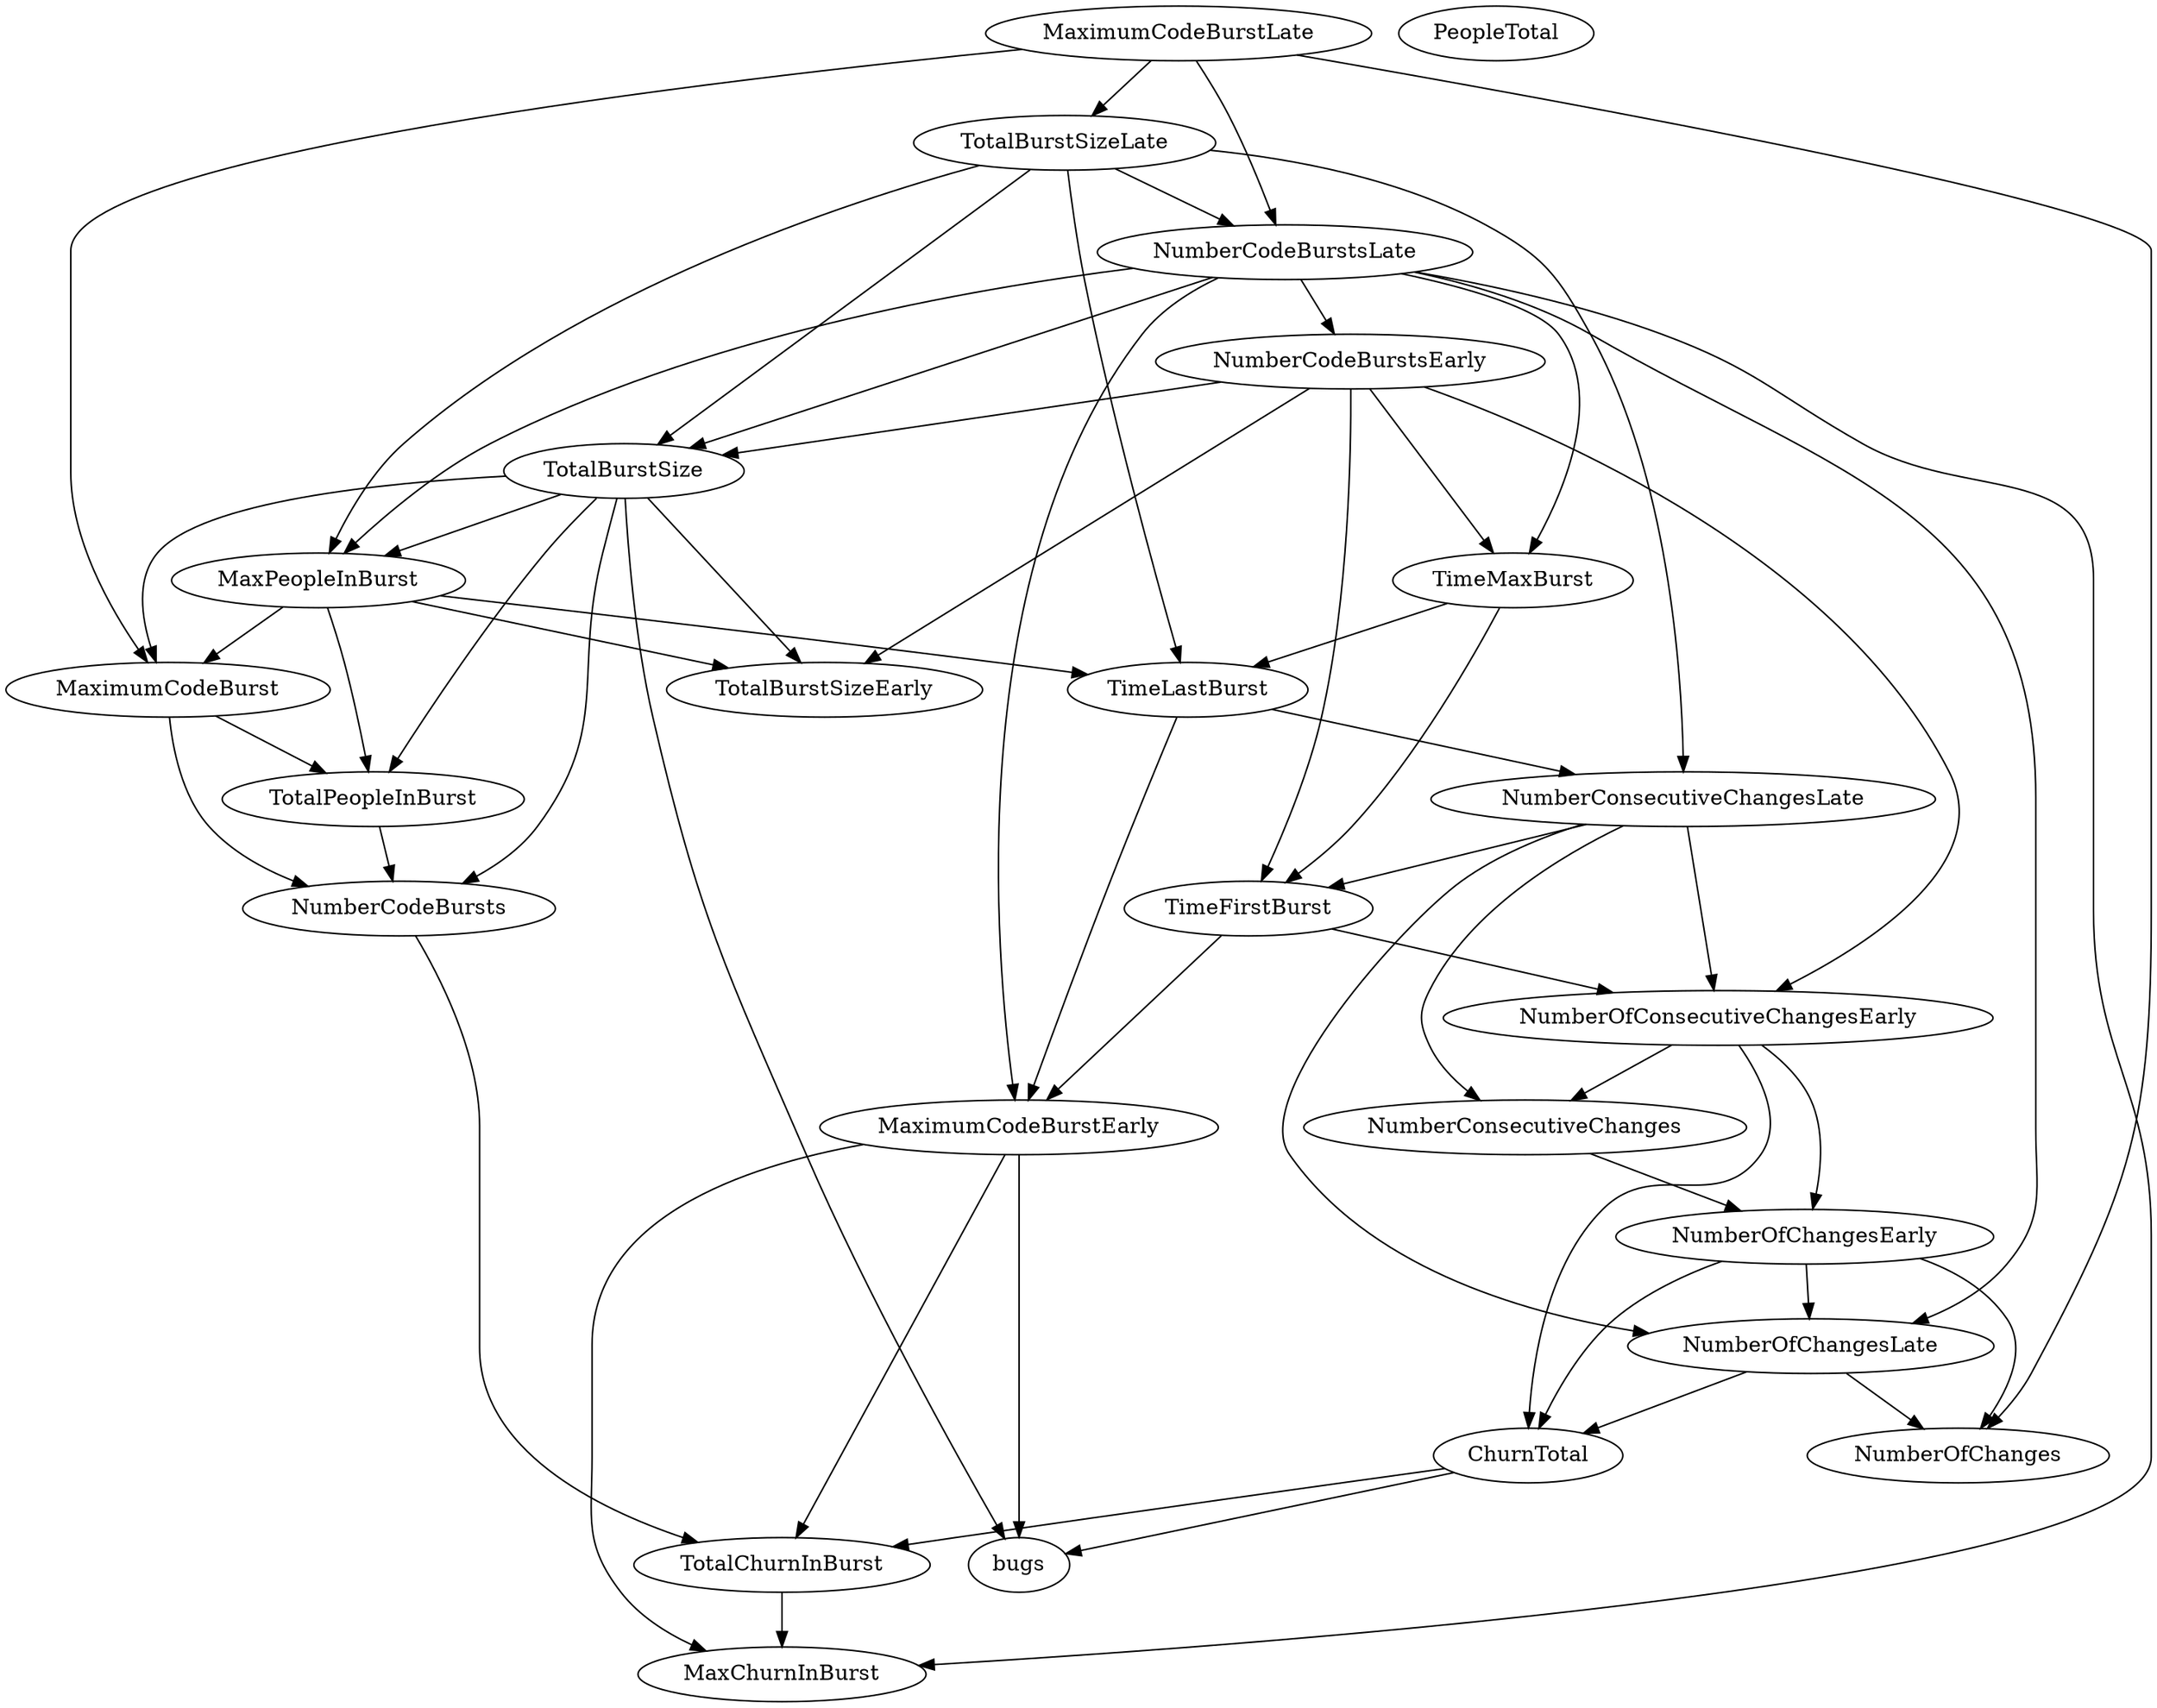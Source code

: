 digraph {
   TotalPeopleInBurst;
   MaximumCodeBurstLate;
   NumberOfChanges;
   MaxPeopleInBurst;
   TotalBurstSizeLate;
   NumberCodeBurstsLate;
   NumberOfChangesLate;
   NumberOfChangesEarly;
   MaxChurnInBurst;
   MaximumCodeBurstEarly;
   NumberCodeBurstsEarly;
   TimeFirstBurst;
   TotalChurnInBurst;
   ChurnTotal;
   MaximumCodeBurst;
   NumberOfConsecutiveChangesEarly;
   NumberConsecutiveChangesLate;
   TotalBurstSizeEarly;
   TotalBurstSize;
   TimeMaxBurst;
   NumberConsecutiveChanges;
   TimeLastBurst;
   NumberCodeBursts;
   PeopleTotal;
   bugs;
   TotalPeopleInBurst -> NumberCodeBursts;
   MaximumCodeBurstLate -> NumberOfChanges;
   MaximumCodeBurstLate -> TotalBurstSizeLate;
   MaximumCodeBurstLate -> NumberCodeBurstsLate;
   MaximumCodeBurstLate -> MaximumCodeBurst;
   MaxPeopleInBurst -> TotalPeopleInBurst;
   MaxPeopleInBurst -> MaximumCodeBurst;
   MaxPeopleInBurst -> TotalBurstSizeEarly;
   MaxPeopleInBurst -> TimeLastBurst;
   TotalBurstSizeLate -> MaxPeopleInBurst;
   TotalBurstSizeLate -> NumberCodeBurstsLate;
   TotalBurstSizeLate -> NumberConsecutiveChangesLate;
   TotalBurstSizeLate -> TotalBurstSize;
   TotalBurstSizeLate -> TimeLastBurst;
   NumberCodeBurstsLate -> MaxPeopleInBurst;
   NumberCodeBurstsLate -> NumberOfChangesLate;
   NumberCodeBurstsLate -> MaxChurnInBurst;
   NumberCodeBurstsLate -> MaximumCodeBurstEarly;
   NumberCodeBurstsLate -> NumberCodeBurstsEarly;
   NumberCodeBurstsLate -> TotalBurstSize;
   NumberCodeBurstsLate -> TimeMaxBurst;
   NumberOfChangesLate -> NumberOfChanges;
   NumberOfChangesLate -> ChurnTotal;
   NumberOfChangesEarly -> NumberOfChanges;
   NumberOfChangesEarly -> NumberOfChangesLate;
   NumberOfChangesEarly -> ChurnTotal;
   MaximumCodeBurstEarly -> MaxChurnInBurst;
   MaximumCodeBurstEarly -> TotalChurnInBurst;
   MaximumCodeBurstEarly -> bugs;
   NumberCodeBurstsEarly -> TimeFirstBurst;
   NumberCodeBurstsEarly -> NumberOfConsecutiveChangesEarly;
   NumberCodeBurstsEarly -> TotalBurstSizeEarly;
   NumberCodeBurstsEarly -> TotalBurstSize;
   NumberCodeBurstsEarly -> TimeMaxBurst;
   TimeFirstBurst -> MaximumCodeBurstEarly;
   TimeFirstBurst -> NumberOfConsecutiveChangesEarly;
   TotalChurnInBurst -> MaxChurnInBurst;
   ChurnTotal -> TotalChurnInBurst;
   ChurnTotal -> bugs;
   MaximumCodeBurst -> TotalPeopleInBurst;
   MaximumCodeBurst -> NumberCodeBursts;
   NumberOfConsecutiveChangesEarly -> NumberOfChangesEarly;
   NumberOfConsecutiveChangesEarly -> ChurnTotal;
   NumberOfConsecutiveChangesEarly -> NumberConsecutiveChanges;
   NumberConsecutiveChangesLate -> NumberOfChangesLate;
   NumberConsecutiveChangesLate -> TimeFirstBurst;
   NumberConsecutiveChangesLate -> NumberOfConsecutiveChangesEarly;
   NumberConsecutiveChangesLate -> NumberConsecutiveChanges;
   TotalBurstSize -> TotalPeopleInBurst;
   TotalBurstSize -> MaxPeopleInBurst;
   TotalBurstSize -> MaximumCodeBurst;
   TotalBurstSize -> TotalBurstSizeEarly;
   TotalBurstSize -> NumberCodeBursts;
   TotalBurstSize -> bugs;
   TimeMaxBurst -> TimeFirstBurst;
   TimeMaxBurst -> TimeLastBurst;
   NumberConsecutiveChanges -> NumberOfChangesEarly;
   TimeLastBurst -> MaximumCodeBurstEarly;
   TimeLastBurst -> NumberConsecutiveChangesLate;
   NumberCodeBursts -> TotalChurnInBurst;
}
